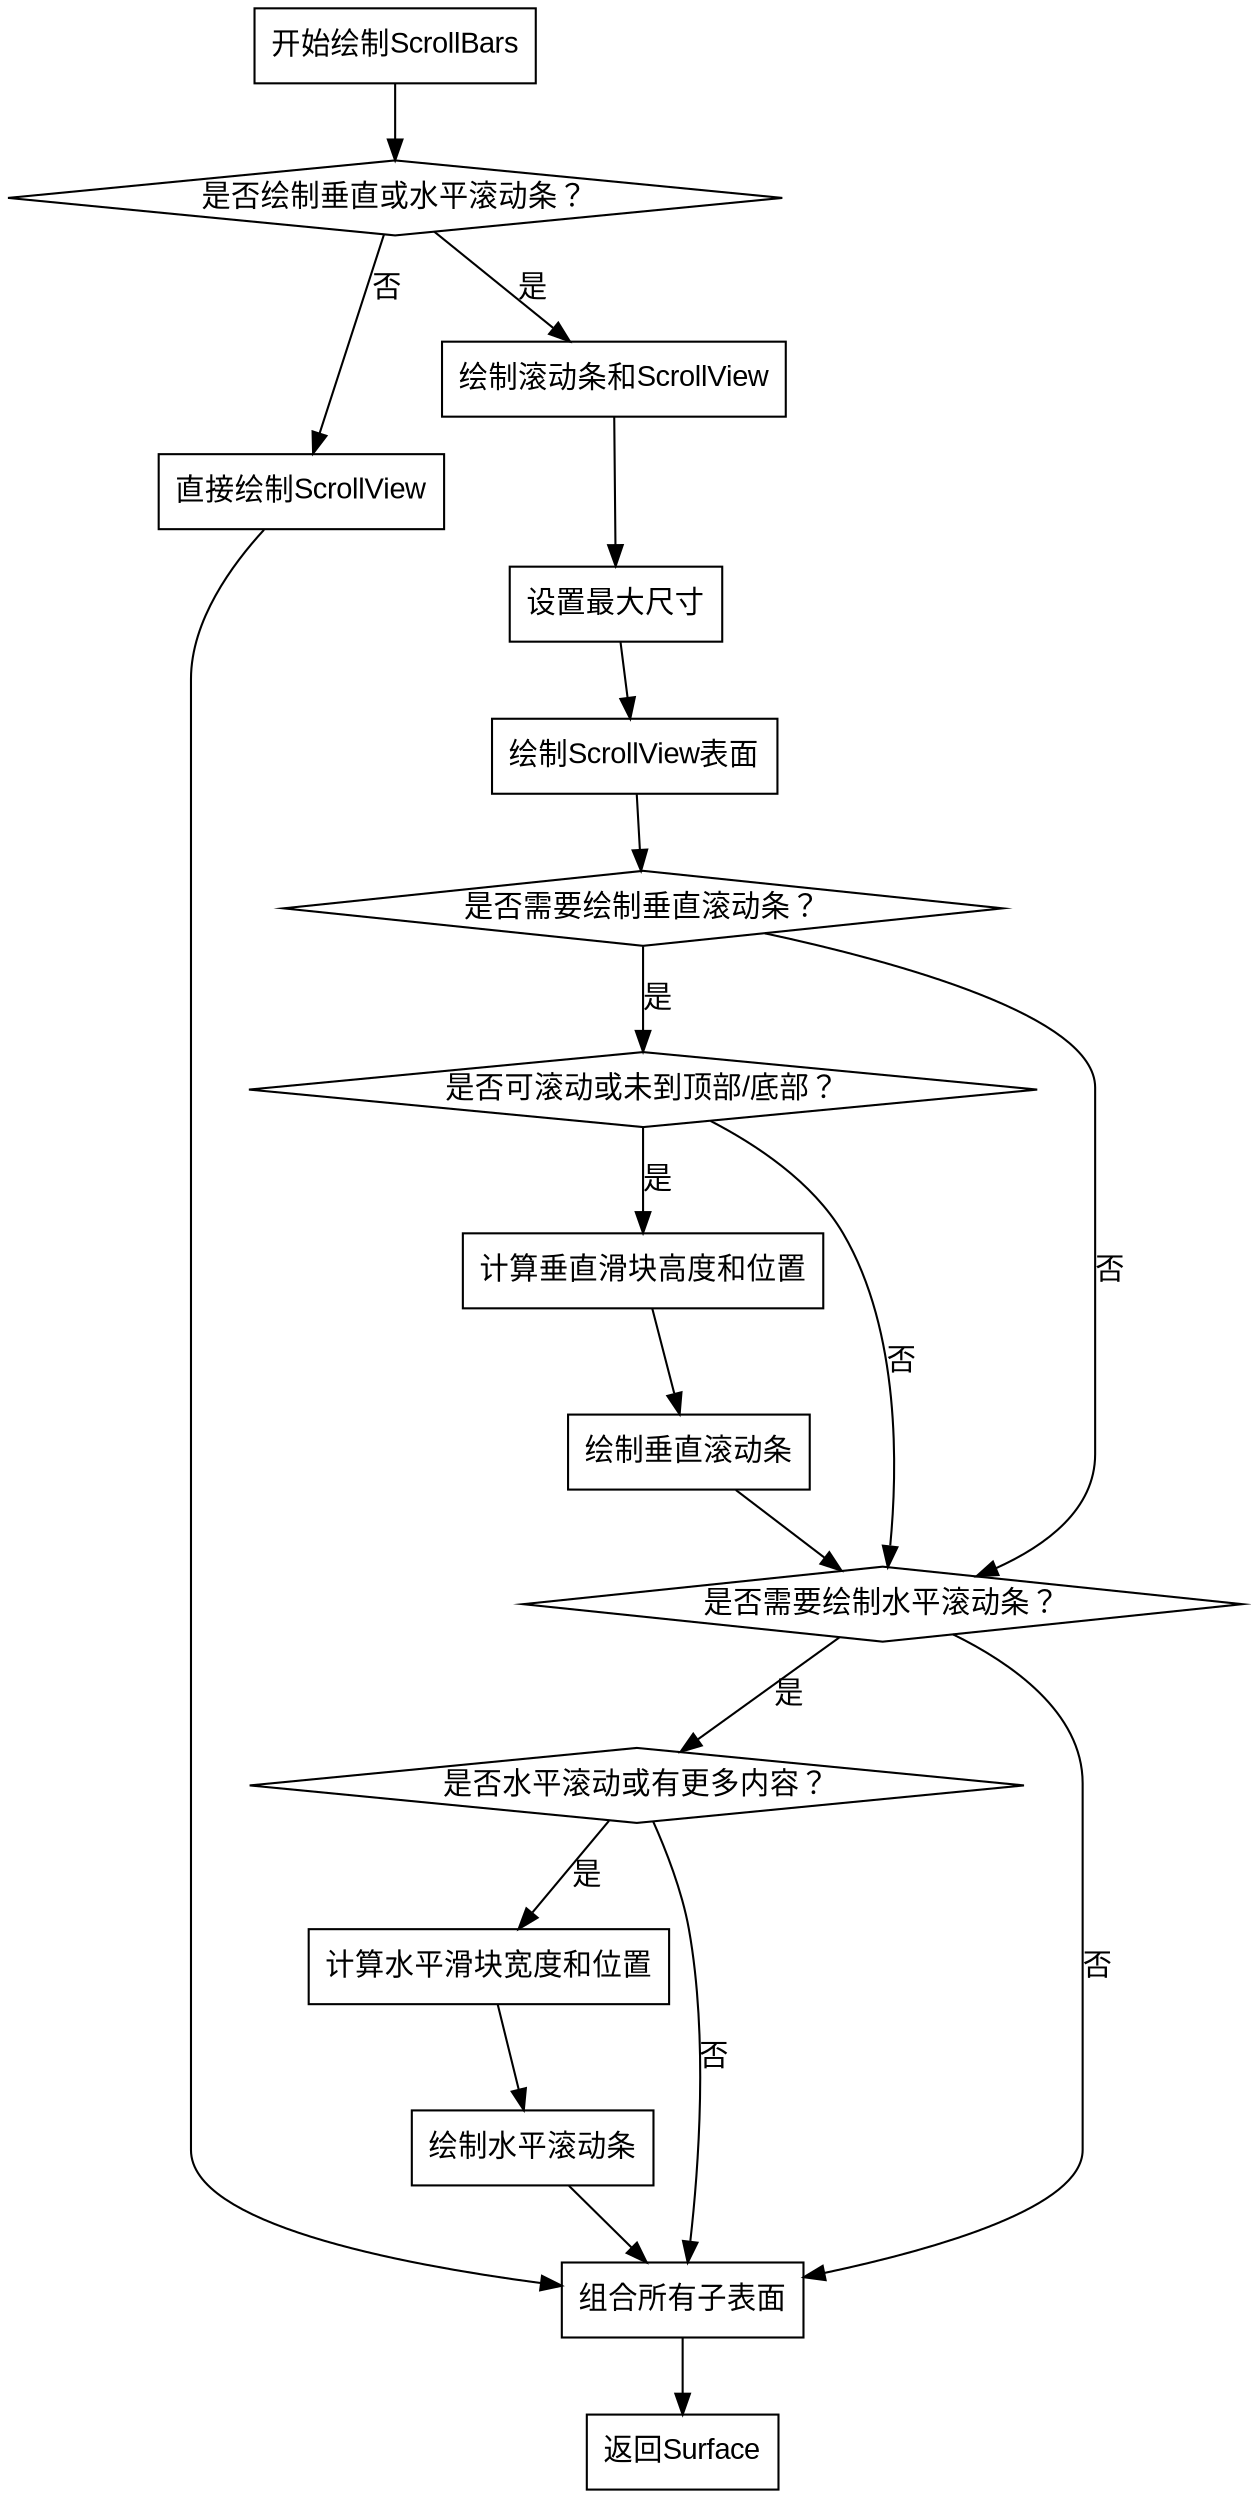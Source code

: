 
digraph G {
    node [shape=rectangle, fontname="Arial"];
    start [label="开始绘制ScrollBars"];
    check_draw [label="是否绘制垂直或水平滚动条？", shape=diamond];
    draw_scrollview [label="直接绘制ScrollView"];
    draw_both [label="绘制滚动条和ScrollView"];
    setup_max [label="设置最大尺寸"];
    draw_scrollview_surface [label="绘制ScrollView表面"];
    check_vertical [label="是否需要绘制垂直滚动条？", shape=diamond];
    check_vertical_condition [label="是否可滚动或未到顶部/底部？", shape=diamond];
    calc_vertical_thumb [label="计算垂直滑块高度和位置"];
    draw_vertical_bar [label="绘制垂直滚动条"];
    check_horizontal [label="是否需要绘制水平滚动条？", shape=diamond];
    check_horizontal_condition [label="是否水平滚动或有更多内容？", shape=diamond];
    calc_horizontal_thumb [label="计算水平滑块宽度和位置"];
    draw_horizontal_bar [label="绘制水平滚动条"];
    combine_children [label="组合所有子表面"];
    end [label="返回Surface"];

    start -> check_draw;
    check_draw -> draw_scrollview [label="否"];
    check_draw -> draw_both [label="是"];
    draw_scrollview -> combine_children;
    draw_both -> setup_max;
    setup_max -> draw_scrollview_surface;
    draw_scrollview_surface -> check_vertical;
    check_vertical -> check_vertical_condition [label="是"];
    check_vertical -> check_horizontal [label="否"];
    check_vertical_condition -> calc_vertical_thumb [label="是"];
    check_vertical_condition -> check_horizontal [label="否"];
    calc_vertical_thumb -> draw_vertical_bar;
    draw_vertical_bar -> check_horizontal;
    check_horizontal -> check_horizontal_condition [label="是"];
    check_horizontal -> combine_children [label="否"];
    check_horizontal_condition -> calc_horizontal_thumb [label="是"];
    check_horizontal_condition -> combine_children [label="否"];
    calc_horizontal_thumb -> draw_horizontal_bar;
    draw_horizontal_bar -> combine_children;
    combine_children -> end;
}
